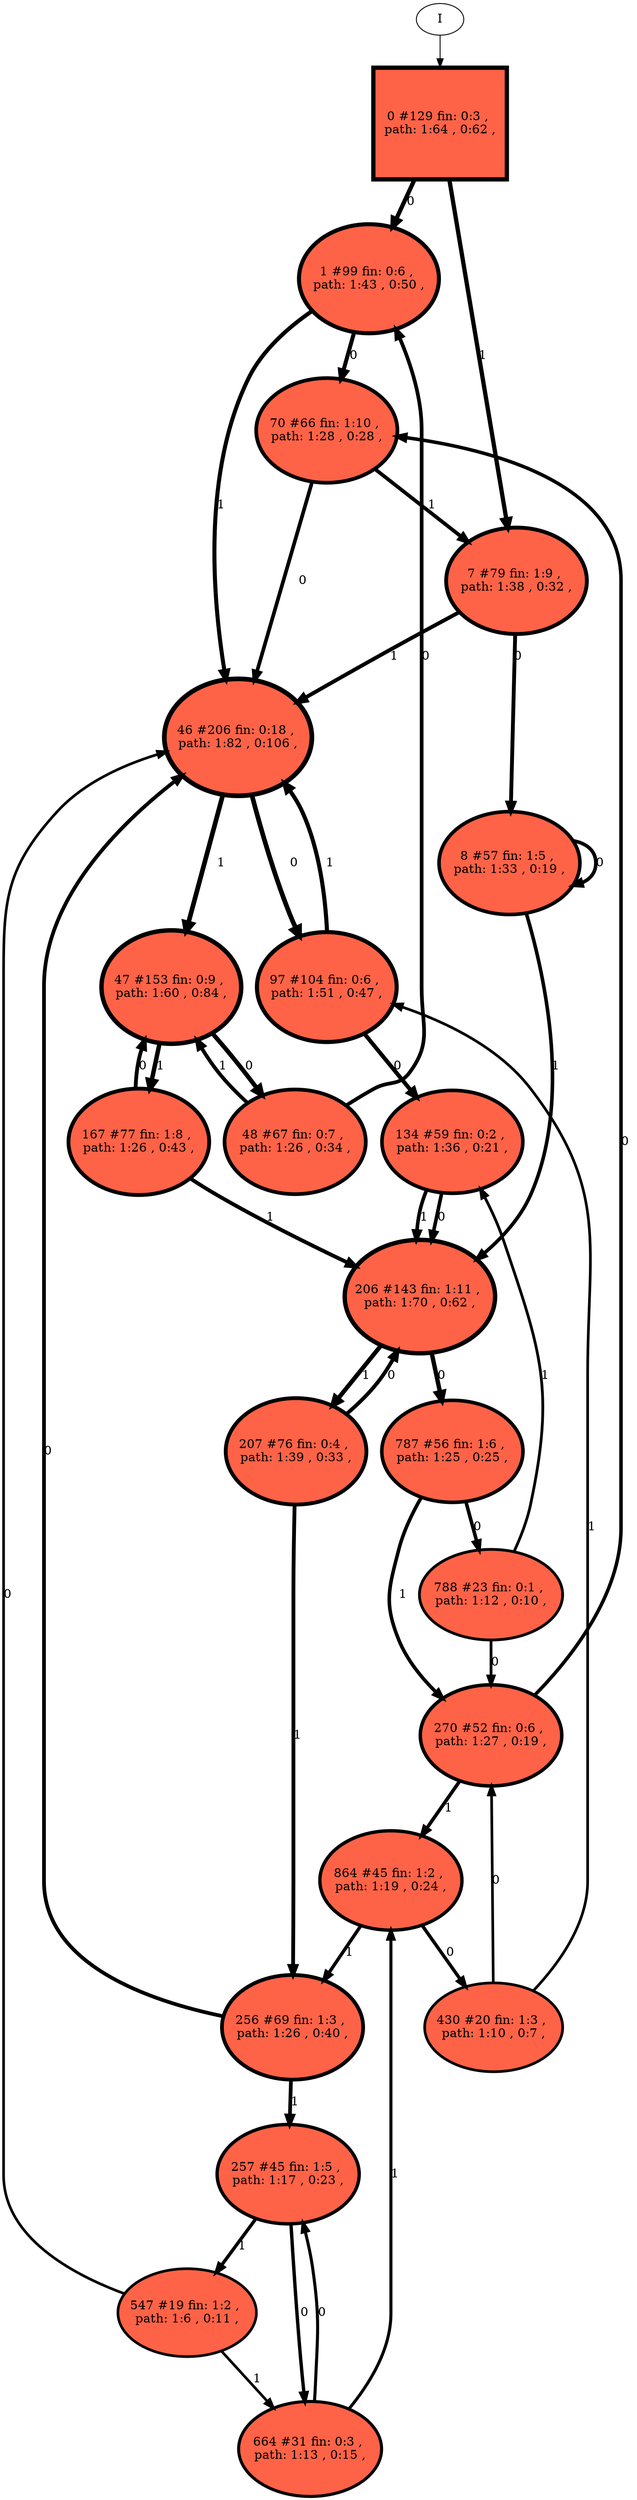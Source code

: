 // produced with flexfringe // 
digraph DFA {
	0 [label="root" shape=box];
		I -> 0;
	0 [ label="0 #129 fin: 0:3 , 
 path: 1:64 , 0:62 , " , style=filled, fillcolor="tomato", width=1.76943, height=1.76943, penwidth=4.86753];
		0 -> 1 [label="0 " , penwidth=4.86753 ];
		0 -> 7 [label="1 " , penwidth=4.86753 ];
	1 [ label="1 #99 fin: 0:6 , 
 path: 1:43 , 0:50 , " , style=filled, fillcolor="tomato", width=1.72369, height=1.72369, penwidth=4.60517];
		1 -> 70 [label="0 " , penwidth=4.60517 ];
		1 -> 46 [label="1 " , penwidth=4.60517 ];
	7 [ label="7 #79 fin: 1:9 , 
 path: 1:38 , 0:32 , " , style=filled, fillcolor="tomato", width=1.68307, height=1.68307, penwidth=4.38203];
		7 -> 8 [label="0 " , penwidth=4.38203 ];
		7 -> 46 [label="1 " , penwidth=4.38203 ];
	70 [ label="70 #66 fin: 1:10 , 
 path: 1:28 , 0:28 , " , style=filled, fillcolor="tomato", width=1.64956, height=1.64956, penwidth=4.20469];
		70 -> 46 [label="0 " , penwidth=4.20469 ];
		70 -> 7 [label="1 " , penwidth=4.20469 ];
	8 [ label="8 #57 fin: 1:5 , 
 path: 1:33 , 0:19 , " , style=filled, fillcolor="tomato", width=1.62145, height=1.62145, penwidth=4.06044];
		8 -> 8 [label="0 " , penwidth=4.06044 ];
		8 -> 206 [label="1 " , penwidth=4.06044 ];
	46 [ label="46 #206 fin: 0:18 , 
 path: 1:82 , 0:106 , " , style=filled, fillcolor="tomato", width=1.84573, height=1.84573, penwidth=5.33272];
		46 -> 97 [label="0 " , penwidth=5.33272 ];
		46 -> 47 [label="1 " , penwidth=5.33272 ];
	97 [ label="97 #104 fin: 0:6 , 
 path: 1:51 , 0:47 , " , style=filled, fillcolor="tomato", width=1.73236, height=1.73236, penwidth=4.65396];
		97 -> 134 [label="0 " , penwidth=4.65396 ];
		97 -> 46 [label="1 " , penwidth=4.65396 ];
	47 [ label="47 #153 fin: 0:9 , 
 path: 1:60 , 0:84 , " , style=filled, fillcolor="tomato", width=1.7979, height=1.7979, penwidth=5.03695];
		47 -> 48 [label="0 " , penwidth=5.03695 ];
		47 -> 167 [label="1 " , penwidth=5.03695 ];
	134 [ label="134 #59 fin: 0:2 , 
 path: 1:36 , 0:21 , " , style=filled, fillcolor="tomato", width=1.62813, height=1.62813, penwidth=4.09434];
		134 -> 206 [label="0 " , penwidth=4.09434 ];
		134 -> 206 [label="1 " , penwidth=4.09434 ];
	48 [ label="48 #67 fin: 0:7 , 
 path: 1:26 , 0:34 , " , style=filled, fillcolor="tomato", width=1.6524, height=1.6524, penwidth=4.21951];
		48 -> 1 [label="0 " , penwidth=4.21951 ];
		48 -> 47 [label="1 " , penwidth=4.21951 ];
	167 [ label="167 #77 fin: 1:8 , 
 path: 1:26 , 0:43 , " , style=filled, fillcolor="tomato", width=1.67835, height=1.67835, penwidth=4.35671];
		167 -> 47 [label="0 " , penwidth=4.35671 ];
		167 -> 206 [label="1 " , penwidth=4.35671 ];
	206 [ label="206 #143 fin: 1:11 , 
 path: 1:70 , 0:62 , " , style=filled, fillcolor="tomato", width=1.78672, height=1.78672, penwidth=4.96981];
		206 -> 787 [label="0 " , penwidth=4.96981 ];
		206 -> 207 [label="1 " , penwidth=4.96981 ];
	787 [ label="787 #56 fin: 1:6 , 
 path: 1:25 , 0:25 , " , style=filled, fillcolor="tomato", width=1.61801, height=1.61801, penwidth=4.04305];
		787 -> 788 [label="0 " , penwidth=4.04305 ];
		787 -> 270 [label="1 " , penwidth=4.04305 ];
	207 [ label="207 #76 fin: 0:4 , 
 path: 1:39 , 0:33 , " , style=filled, fillcolor="tomato", width=1.67594, height=1.67594, penwidth=4.34381];
		207 -> 206 [label="0 " , penwidth=4.34381 ];
		207 -> 256 [label="1 " , penwidth=4.34381 ];
	256 [ label="256 #69 fin: 1:3 , 
 path: 1:26 , 0:40 , " , style=filled, fillcolor="tomato", width=1.65794, height=1.65794, penwidth=4.2485];
		256 -> 46 [label="0 " , penwidth=4.2485 ];
		256 -> 257 [label="1 " , penwidth=4.2485 ];
	788 [ label="788 #23 fin: 0:1 , 
 path: 1:12 , 0:10 , " , style=filled, fillcolor="tomato", width=1.42985, height=1.42985, penwidth=3.17805];
		788 -> 270 [label="0 " , penwidth=3.17805 ];
		788 -> 134 [label="1 " , penwidth=3.17805 ];
	257 [ label="257 #45 fin: 1:5 , 
 path: 1:17 , 0:23 , " , style=filled, fillcolor="tomato", width=1.57457, height=1.57457, penwidth=3.82864];
		257 -> 664 [label="0 " , penwidth=3.82864 ];
		257 -> 547 [label="1 " , penwidth=3.82864 ];
	864 [ label="864 #45 fin: 1:2 , 
 path: 1:19 , 0:24 , " , style=filled, fillcolor="tomato", width=1.57457, height=1.57457, penwidth=3.82864];
		864 -> 430 [label="0 " , penwidth=3.82864 ];
		864 -> 256 [label="1 " , penwidth=3.82864 ];
	430 [ label="430 #20 fin: 1:3 , 
 path: 1:10 , 0:7 , " , style=filled, fillcolor="tomato", width=1.39736, height=1.39736, penwidth=3.04452];
		430 -> 270 [label="0 " , penwidth=3.04452 ];
		430 -> 97 [label="1 " , penwidth=3.04452 ];
	664 [ label="664 #31 fin: 0:3 , 
 path: 1:13 , 0:15 , " , style=filled, fillcolor="tomato", width=1.49643, height=1.49643, penwidth=3.46574];
		664 -> 257 [label="0 " , penwidth=3.46574 ];
		664 -> 864 [label="1 " , penwidth=3.46574 ];
	547 [ label="547 #19 fin: 1:2 , 
 path: 1:6 , 0:11 , " , style=filled, fillcolor="tomato", width=1.38523, height=1.38523, penwidth=2.99573];
		547 -> 46 [label="0 " , penwidth=2.99573 ];
		547 -> 664 [label="1 " , penwidth=2.99573 ];
	270 [ label="270 #52 fin: 0:6 , 
 path: 1:27 , 0:19 , " , style=filled, fillcolor="tomato", width=1.60348, height=1.60348, penwidth=3.97029];
		270 -> 70 [label="0 " , penwidth=3.97029 ];
		270 -> 864 [label="1 " , penwidth=3.97029 ];
}
